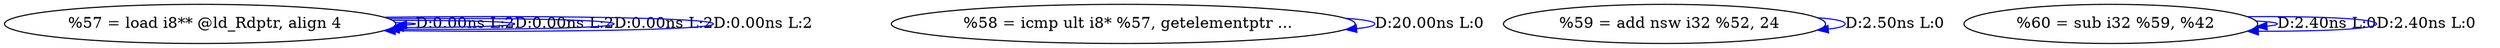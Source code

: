 digraph {
Node0x3064a80[label="  %57 = load i8** @ld_Rdptr, align 4"];
Node0x3064a80 -> Node0x3064a80[label="D:0.00ns L:2",color=blue];
Node0x3064a80 -> Node0x3064a80[label="D:0.00ns L:2",color=blue];
Node0x3064a80 -> Node0x3064a80[label="D:0.00ns L:2",color=blue];
Node0x3064a80 -> Node0x3064a80[label="D:0.00ns L:2",color=blue];
Node0x3064b60[label="  %58 = icmp ult i8* %57, getelementptr ..."];
Node0x3064b60 -> Node0x3064b60[label="D:20.00ns L:0",color=blue];
Node0x3064c40[label="  %59 = add nsw i32 %52, 24"];
Node0x3064c40 -> Node0x3064c40[label="D:2.50ns L:0",color=blue];
Node0x3064d60[label="  %60 = sub i32 %59, %42"];
Node0x3064d60 -> Node0x3064d60[label="D:2.40ns L:0",color=blue];
Node0x3064d60 -> Node0x3064d60[label="D:2.40ns L:0",color=blue];
}
